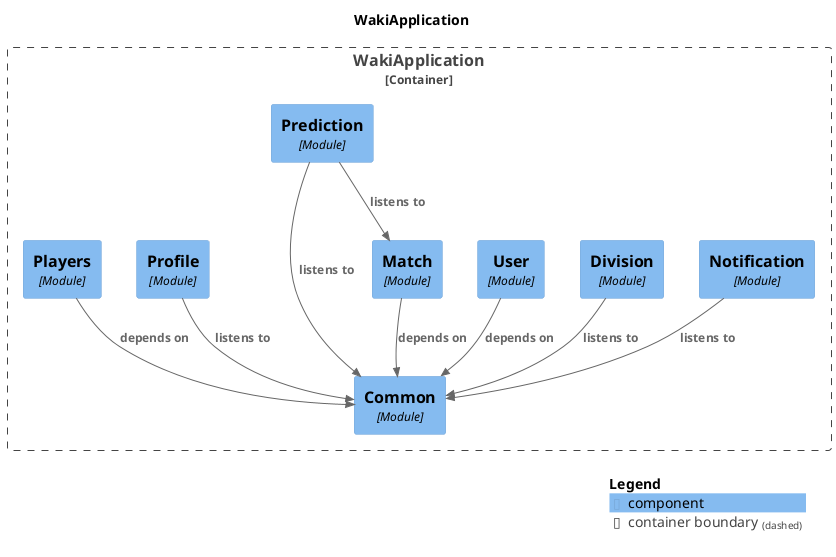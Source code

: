 @startuml
set separator none
title WakiApplication

top to bottom direction

!include <C4/C4>
!include <C4/C4_Context>
!include <C4/C4_Component>

Container_Boundary("WakiApplication.WakiApplication_boundary", "WakiApplication", $tags="") {
  Component(WakiApplication.WakiApplication.Notification, "Notification", $techn="Module", $descr="", $tags="", $link="")
  Component(WakiApplication.WakiApplication.Division, "Division", $techn="Module", $descr="", $tags="", $link="")
  Component(WakiApplication.WakiApplication.Common, "Common", $techn="Module", $descr="", $tags="", $link="")
  Component(WakiApplication.WakiApplication.Match, "Match", $techn="Module", $descr="", $tags="", $link="")
  Component(WakiApplication.WakiApplication.User, "User", $techn="Module", $descr="", $tags="", $link="")
  Component(WakiApplication.WakiApplication.Prediction, "Prediction", $techn="Module", $descr="", $tags="", $link="")
  Component(WakiApplication.WakiApplication.Profile, "Profile", $techn="Module", $descr="", $tags="", $link="")
  Component(WakiApplication.WakiApplication.Players, "Players", $techn="Module", $descr="", $tags="", $link="")
}

Rel(WakiApplication.WakiApplication.Match, WakiApplication.WakiApplication.Common, "depends on", $techn="", $tags="", $link="")
Rel(WakiApplication.WakiApplication.Division, WakiApplication.WakiApplication.Common, "listens to", $techn="", $tags="", $link="")
Rel(WakiApplication.WakiApplication.Profile, WakiApplication.WakiApplication.Common, "listens to", $techn="", $tags="", $link="")
Rel(WakiApplication.WakiApplication.User, WakiApplication.WakiApplication.Common, "depends on", $techn="", $tags="", $link="")
Rel(WakiApplication.WakiApplication.Players, WakiApplication.WakiApplication.Common, "depends on", $techn="", $tags="", $link="")
Rel(WakiApplication.WakiApplication.Prediction, WakiApplication.WakiApplication.Match, "listens to", $techn="", $tags="", $link="")
Rel(WakiApplication.WakiApplication.Prediction, WakiApplication.WakiApplication.Common, "listens to", $techn="", $tags="", $link="")
Rel(WakiApplication.WakiApplication.Notification, WakiApplication.WakiApplication.Common, "listens to", $techn="", $tags="", $link="")

SHOW_LEGEND(true)
@enduml
